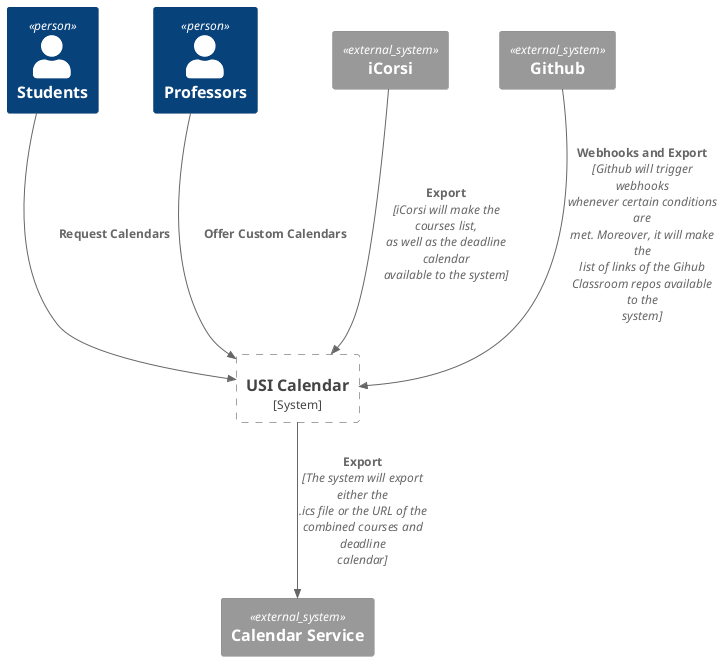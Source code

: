 @startuml
!include <C4/C4_Container>

Person(user_s, "Students", "")
Person(user_p, "Professors", "")

System_Boundary(boundary, "USI Calendar") {

}

System_Ext(icorsi, "iCorsi")
System_Ext(github, "Github")
System_Ext(calendar, "Calendar Service")

Rel(user_s, boundary, "Request Calendars")
Rel(user_p, boundary, "Offer Custom Calendars")

Rel(github, boundary, "Webhooks and Export", "Github will trigger webhooks whenever certain conditions are met. Moreover, it will make the list of links of the Gihub Classroom repos available to the system")
Rel(icorsi, boundary, "Export", "iCorsi will make the courses list, as well as the deadline calendar available to the system")
Rel(boundary, calendar, "Export", "The system will export either the .ics file or the URL of the combined courses and deadline calendar")

@enduml
